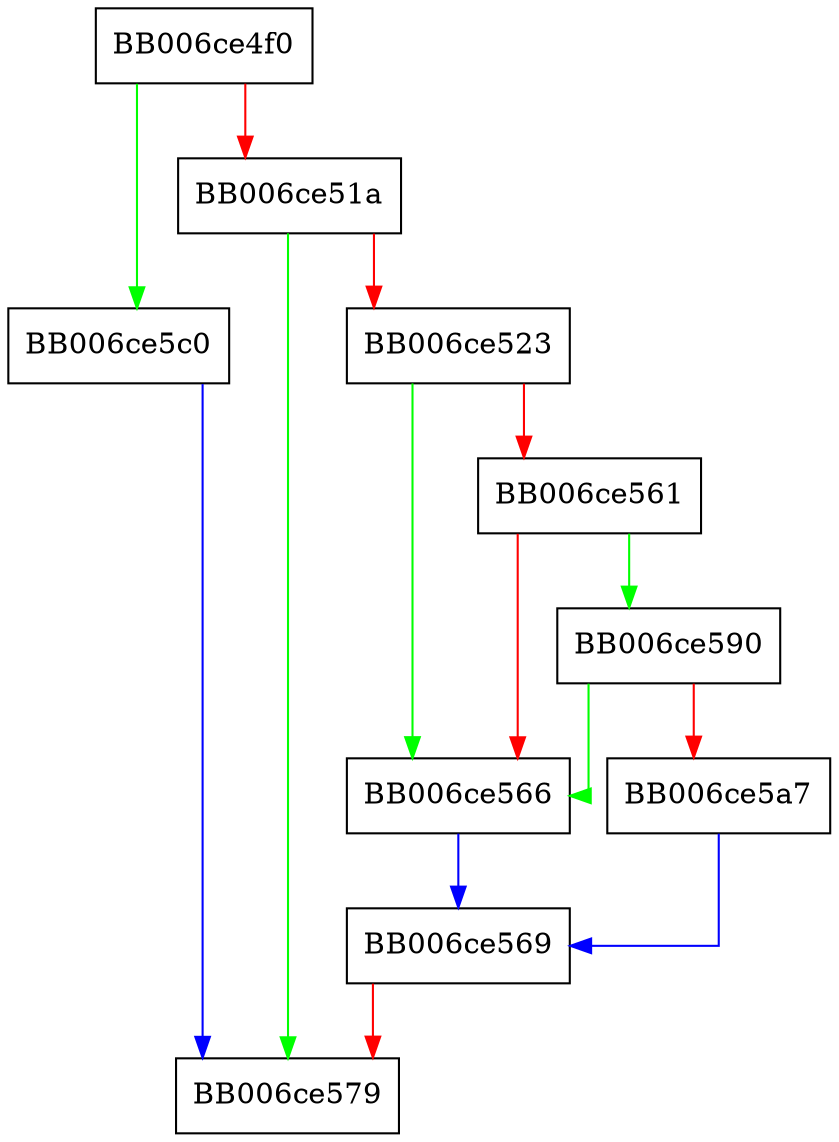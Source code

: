 digraph eckey_check {
  node [shape="box"];
  graph [splines=ortho];
  BB006ce4f0 -> BB006ce5c0 [color="green"];
  BB006ce4f0 -> BB006ce51a [color="red"];
  BB006ce51a -> BB006ce579 [color="green"];
  BB006ce51a -> BB006ce523 [color="red"];
  BB006ce523 -> BB006ce566 [color="green"];
  BB006ce523 -> BB006ce561 [color="red"];
  BB006ce561 -> BB006ce590 [color="green"];
  BB006ce561 -> BB006ce566 [color="red"];
  BB006ce566 -> BB006ce569 [color="blue"];
  BB006ce569 -> BB006ce579 [color="red"];
  BB006ce590 -> BB006ce566 [color="green"];
  BB006ce590 -> BB006ce5a7 [color="red"];
  BB006ce5a7 -> BB006ce569 [color="blue"];
  BB006ce5c0 -> BB006ce579 [color="blue"];
}